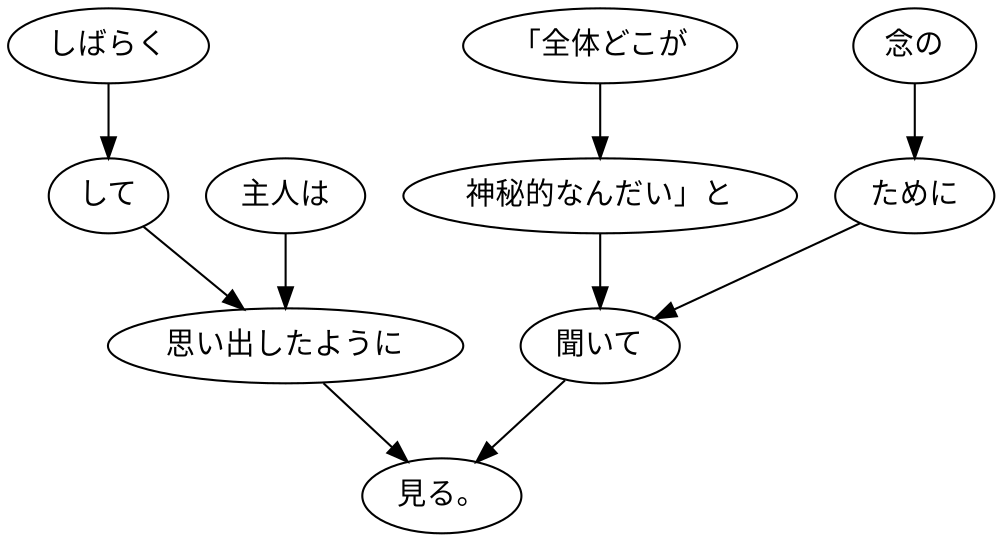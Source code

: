 digraph graph3637 {
	node0 [label="しばらく"];
	node1 [label="して"];
	node2 [label="主人は"];
	node3 [label="思い出したように"];
	node4 [label="「全体どこが"];
	node5 [label="神秘的なんだい」と"];
	node6 [label="念の"];
	node7 [label="ために"];
	node8 [label="聞いて"];
	node9 [label="見る。"];
	node0 -> node1;
	node1 -> node3;
	node2 -> node3;
	node3 -> node9;
	node4 -> node5;
	node5 -> node8;
	node6 -> node7;
	node7 -> node8;
	node8 -> node9;
}
